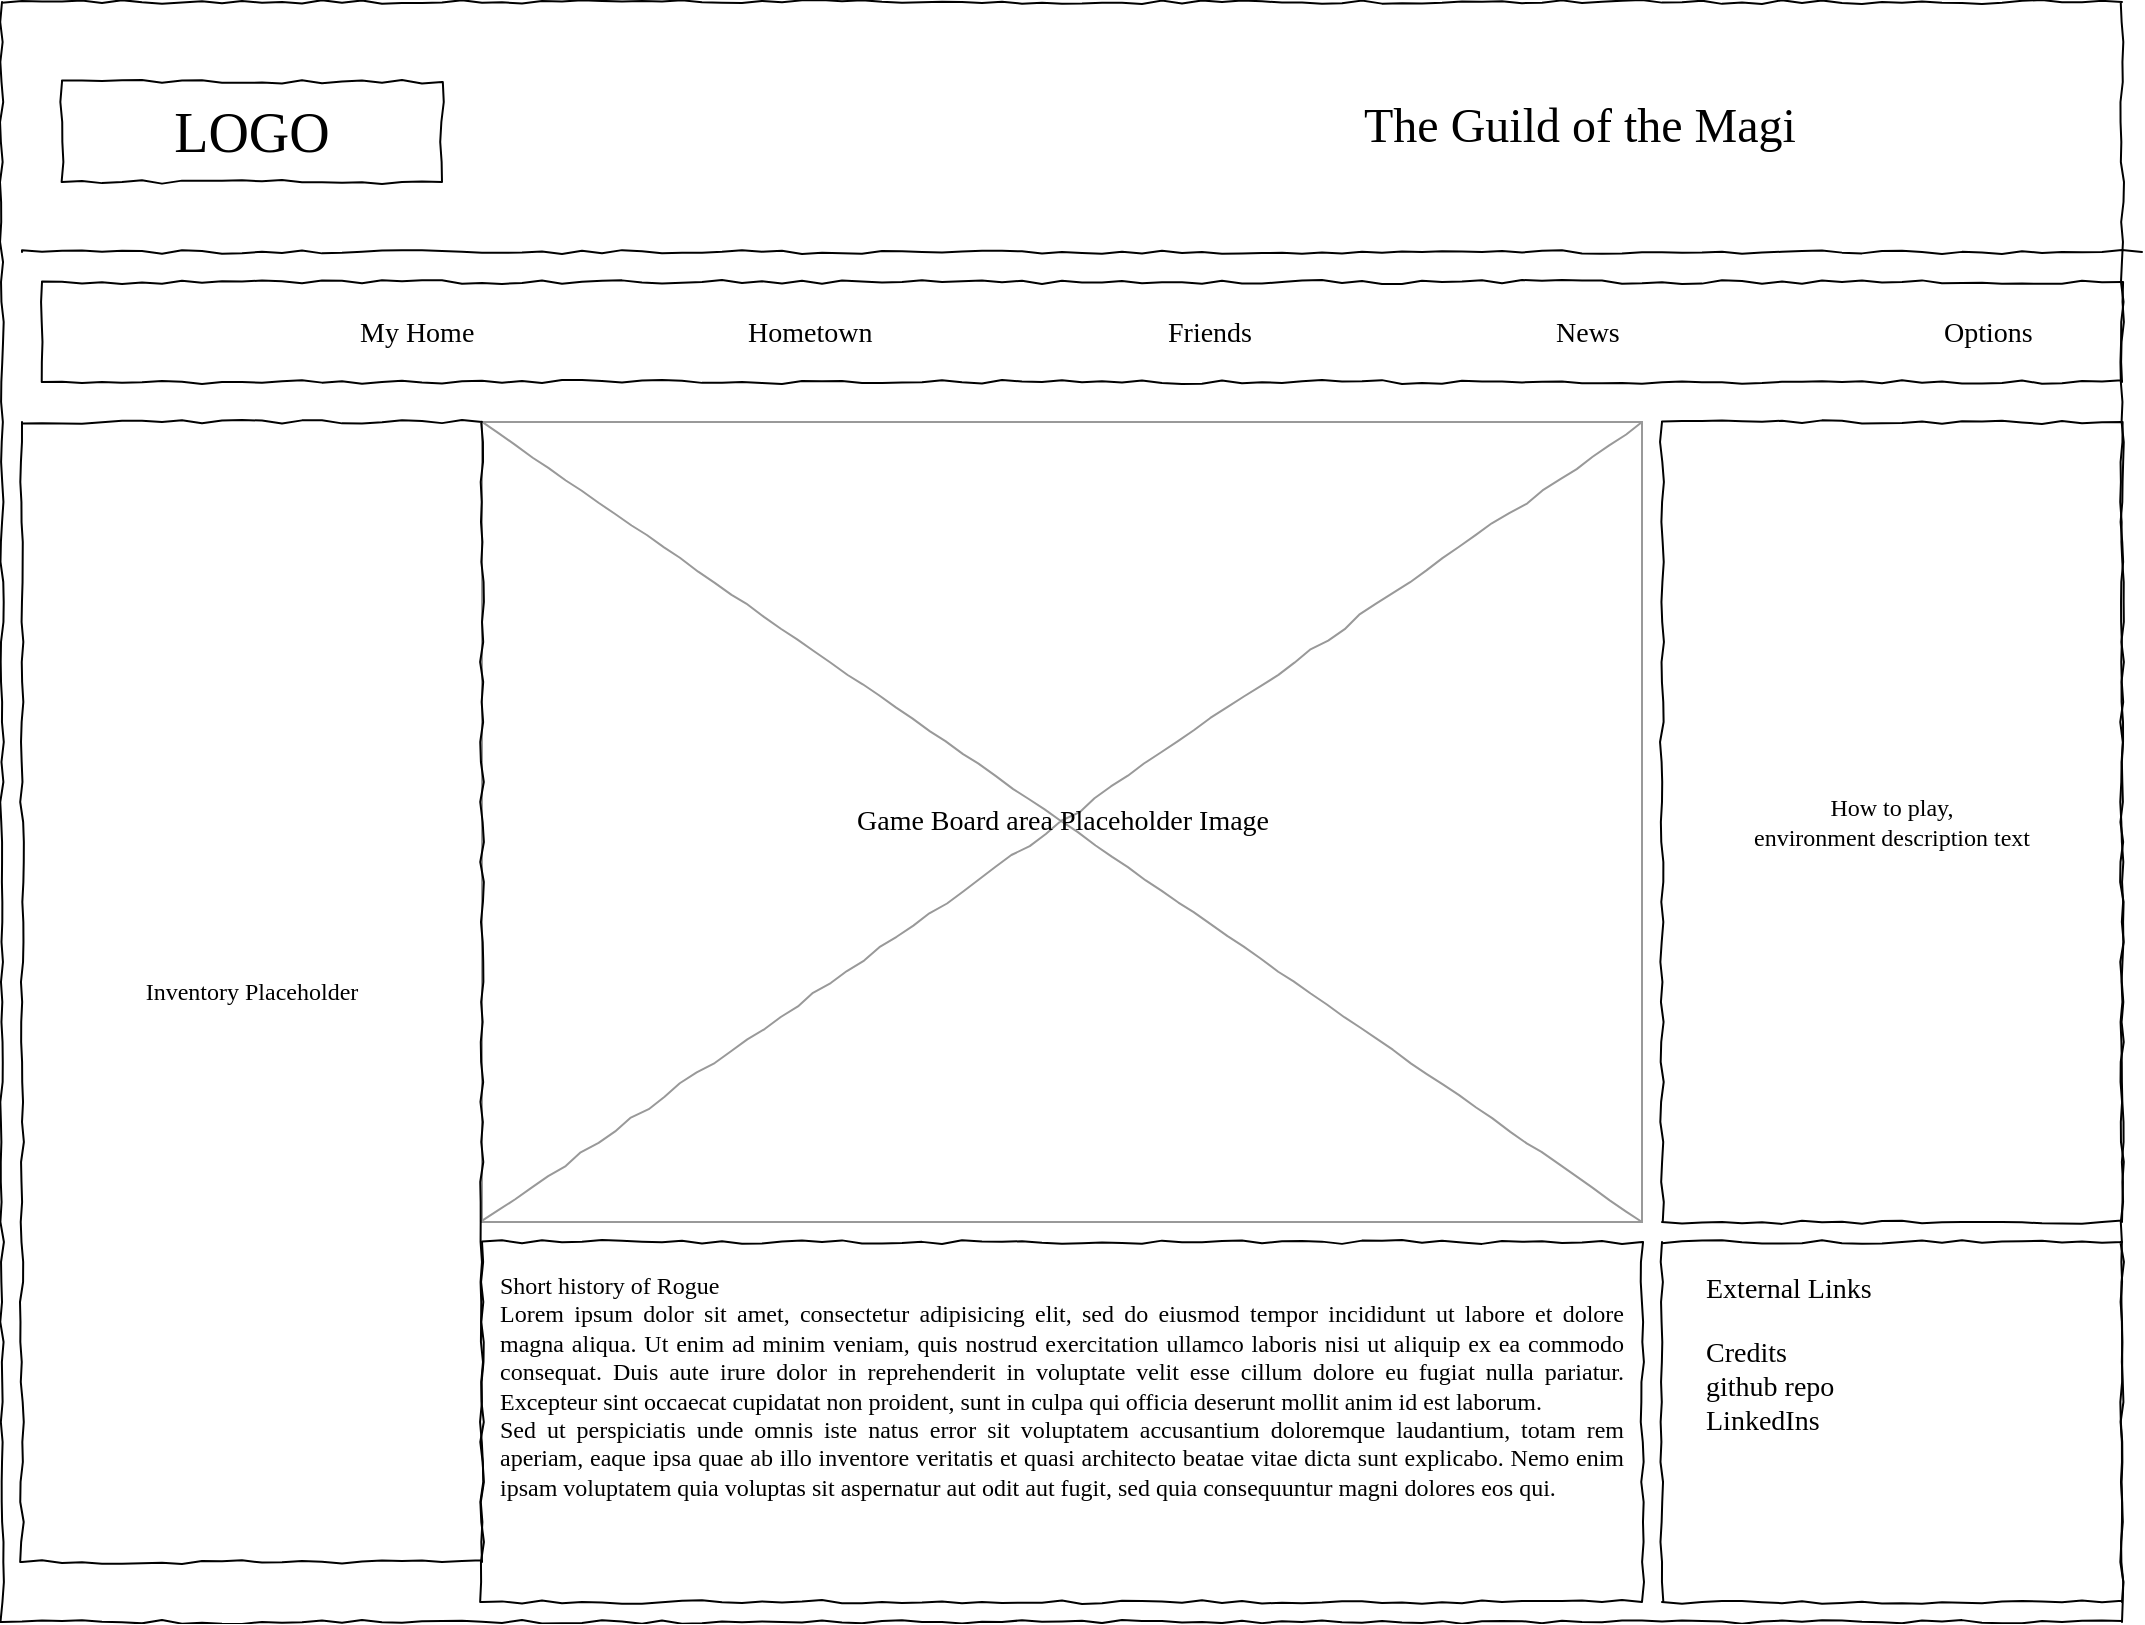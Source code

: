 <mxfile pages="5">
    <diagram name="Starting Page" id="03018318-947c-dd8e-b7a3-06fadd420f32">
        <mxGraphModel dx="902" dy="677" grid="1" gridSize="10" guides="1" tooltips="1" connect="1" arrows="1" fold="1" page="1" pageScale="1" pageWidth="1100" pageHeight="850" background="none" math="0" shadow="0">
            <root>
                <mxCell id="0"/>
                <mxCell id="1" parent="0"/>
                <mxCell id="677b7b8949515195-1" value="" style="whiteSpace=wrap;html=1;rounded=0;shadow=0;labelBackgroundColor=none;strokeColor=#000000;strokeWidth=1;fillColor=none;fontFamily=Verdana;fontSize=12;fontColor=#000000;align=center;comic=1;" parent="1" vertex="1">
                    <mxGeometry x="10" y="20" width="1060" height="810" as="geometry"/>
                </mxCell>
                <mxCell id="677b7b8949515195-2" value="LOGO" style="whiteSpace=wrap;html=1;rounded=0;shadow=0;labelBackgroundColor=none;strokeWidth=1;fontFamily=Verdana;fontSize=28;align=center;comic=1;" parent="1" vertex="1">
                    <mxGeometry x="40" y="60" width="190" height="50" as="geometry"/>
                </mxCell>
                <mxCell id="677b7b8949515195-9" value="" style="line;strokeWidth=1;html=1;rounded=0;shadow=0;labelBackgroundColor=none;fillColor=none;fontFamily=Verdana;fontSize=14;fontColor=#000000;align=center;comic=1;" parent="1" vertex="1">
                    <mxGeometry x="20" y="140" width="1060" height="10" as="geometry"/>
                </mxCell>
                <mxCell id="677b7b8949515195-10" value="" style="whiteSpace=wrap;html=1;rounded=0;shadow=0;labelBackgroundColor=none;strokeWidth=1;fillColor=none;fontFamily=Verdana;fontSize=12;align=center;comic=1;" parent="1" vertex="1">
                    <mxGeometry x="30" y="160" width="1040" height="50" as="geometry"/>
                </mxCell>
                <mxCell id="677b7b8949515195-11" value="My Home" style="text;html=1;points=[];align=left;verticalAlign=top;spacingTop=-4;fontSize=14;fontFamily=Verdana" parent="1" vertex="1">
                    <mxGeometry x="187" y="175" width="90" height="20" as="geometry"/>
                </mxCell>
                <mxCell id="677b7b8949515195-12" value="Friends" style="text;html=1;points=[];align=left;verticalAlign=top;spacingTop=-4;fontSize=14;fontFamily=Verdana" parent="1" vertex="1">
                    <mxGeometry x="591" y="175" width="60" height="20" as="geometry"/>
                </mxCell>
                <mxCell id="677b7b8949515195-13" value="News" style="text;html=1;points=[];align=left;verticalAlign=top;spacingTop=-4;fontSize=14;fontFamily=Verdana" parent="1" vertex="1">
                    <mxGeometry x="785" y="175" width="59" height="20" as="geometry"/>
                </mxCell>
                <mxCell id="677b7b8949515195-14" value="Options" style="text;html=1;points=[];align=left;verticalAlign=top;spacingTop=-4;fontSize=14;fontFamily=Verdana" parent="1" vertex="1">
                    <mxGeometry x="979" y="175" width="60" height="20" as="geometry"/>
                </mxCell>
                <mxCell id="677b7b8949515195-15" value="&lt;div style=&quot;text-align: justify&quot;&gt;&lt;span&gt;Short history of Rogue &lt;br&gt;Lorem ipsum dolor sit amet, consectetur adipisicing elit, sed do eiusmod tempor incididunt ut labore et dolore magna aliqua. Ut enim ad minim veniam, quis nostrud exercitation ullamco laboris nisi ut aliquip ex ea commodo consequat. Duis aute irure dolor in reprehenderit in voluptate velit esse cillum dolore eu fugiat nulla pariatur. Excepteur sint occaecat cupidatat non proident, sunt in culpa qui officia deserunt mollit anim id est laborum.&lt;/span&gt;&lt;/div&gt;&lt;div style=&quot;text-align: justify&quot;&gt;&lt;span&gt;Sed ut perspiciatis unde omnis iste natus error sit voluptatem accusantium doloremque laudantium, totam rem aperiam, eaque ipsa quae ab illo inventore veritatis et quasi architecto beatae vitae dicta sunt explicabo. Nemo enim ipsam voluptatem quia voluptas sit aspernatur aut odit aut fugit, sed quia consequuntur magni dolores eos qui.&lt;br&gt;&lt;/span&gt;&lt;/div&gt;" style="whiteSpace=wrap;html=1;rounded=0;shadow=0;labelBackgroundColor=none;strokeWidth=1;fillColor=none;fontFamily=Verdana;fontSize=12;align=center;verticalAlign=top;spacing=10;comic=1;" parent="1" vertex="1">
                    <mxGeometry x="250" y="640" width="580" height="180" as="geometry"/>
                </mxCell>
                <mxCell id="677b7b8949515195-16" value="Game Board area Placeholder Image" style="verticalLabelPosition=middle;shadow=0;dashed=0;align=center;html=1;verticalAlign=middle;strokeWidth=1;shape=mxgraph.mockup.graphics.simpleIcon;strokeColor=#999999;rounded=0;labelBackgroundColor=none;fontFamily=Verdana;fontSize=14;fontColor=#000000;comic=1;labelPosition=center;" parent="1" vertex="1">
                    <mxGeometry x="250" y="230" width="580" height="400" as="geometry"/>
                </mxCell>
                <mxCell id="677b7b8949515195-25" value="How to play,&lt;br&gt;environment description text" style="whiteSpace=wrap;html=1;rounded=0;shadow=0;labelBackgroundColor=none;strokeWidth=1;fillColor=none;fontFamily=Verdana;fontSize=12;align=center;comic=1;" parent="1" vertex="1">
                    <mxGeometry x="840" y="230" width="230" height="400" as="geometry"/>
                </mxCell>
                <mxCell id="677b7b8949515195-26" value="" style="whiteSpace=wrap;html=1;rounded=0;shadow=0;labelBackgroundColor=none;strokeWidth=1;fillColor=none;fontFamily=Verdana;fontSize=12;align=center;comic=1;" parent="1" vertex="1">
                    <mxGeometry x="840" y="640" width="230" height="180" as="geometry"/>
                </mxCell>
                <mxCell id="677b7b8949515195-42" value="External Links" style="text;html=1;points=[];align=left;verticalAlign=top;spacingTop=-4;fontSize=14;fontFamily=Verdana" parent="1" vertex="1">
                    <mxGeometry x="860" y="653" width="170" height="20" as="geometry"/>
                </mxCell>
                <mxCell id="MtA1x5U0qlpor4KUaxFX-1" value="&lt;font style=&quot;font-size: 24px;&quot;&gt;The Guild of the Magi&lt;/font&gt;" style="text;html=1;points=[];align=left;verticalAlign=top;spacingTop=-4;fontSize=14;fontFamily=Verdana" parent="1" vertex="1">
                    <mxGeometry x="689" y="65" width="350" height="40" as="geometry"/>
                </mxCell>
                <mxCell id="u73gUDPw2i6b_FhPV3wI-1" value="Credits&lt;br&gt;&lt;div&gt;github repo&lt;/div&gt;&lt;div&gt;LinkedIns&lt;br&gt;&lt;/div&gt;" style="text;html=1;points=[];align=left;verticalAlign=top;spacingTop=-4;fontSize=14;fontFamily=Verdana" parent="1" vertex="1">
                    <mxGeometry x="860" y="685" width="170" height="90" as="geometry"/>
                </mxCell>
                <mxCell id="yjWzOJ8J6eFaMTqtYGgy-1" value="Inventory Placeholder" style="whiteSpace=wrap;html=1;rounded=0;shadow=0;labelBackgroundColor=none;strokeWidth=1;fillColor=none;fontFamily=Verdana;fontSize=12;align=center;comic=1;" parent="1" vertex="1">
                    <mxGeometry x="20" y="230" width="230" height="570" as="geometry"/>
                </mxCell>
                <mxCell id="2" value="Hometown" style="text;html=1;points=[];align=left;verticalAlign=top;spacingTop=-4;fontSize=14;fontFamily=Verdana" vertex="1" parent="1">
                    <mxGeometry x="381" y="175" width="90" height="20" as="geometry"/>
                </mxCell>
            </root>
        </mxGraphModel>
    </diagram>
    <diagram id="8gcqsWrhAlYrHcI_aeLw" name="During Play">
        <mxGraphModel dx="1066" dy="616" grid="1" gridSize="10" guides="1" tooltips="1" connect="1" arrows="1" fold="1" page="1" pageScale="1" pageWidth="850" pageHeight="1100" math="0" shadow="0">
            <root>
                <mxCell id="0"/>
                <mxCell id="1" parent="0"/>
                <mxCell id="bI1N6Jz-fYEOYebAlLPC-1" value="" style="whiteSpace=wrap;html=1;rounded=0;shadow=0;labelBackgroundColor=none;strokeColor=#000000;strokeWidth=1;fillColor=none;fontFamily=Verdana;fontSize=12;fontColor=#000000;align=center;comic=1;" parent="1" vertex="1">
                    <mxGeometry x="20" y="20" width="1060" height="810" as="geometry"/>
                </mxCell>
                <mxCell id="bI1N6Jz-fYEOYebAlLPC-2" value="LOGO" style="whiteSpace=wrap;html=1;rounded=0;shadow=0;labelBackgroundColor=none;strokeWidth=1;fontFamily=Verdana;fontSize=28;align=center;comic=1;" parent="1" vertex="1">
                    <mxGeometry x="40" y="60" width="190" height="50" as="geometry"/>
                </mxCell>
                <mxCell id="bI1N6Jz-fYEOYebAlLPC-7" value="" style="whiteSpace=wrap;html=1;rounded=0;shadow=0;labelBackgroundColor=none;strokeWidth=1;fillColor=none;fontFamily=Verdana;fontSize=12;align=center;comic=1;" parent="1" vertex="1">
                    <mxGeometry x="30" y="230" width="200" height="590" as="geometry"/>
                </mxCell>
                <mxCell id="bI1N6Jz-fYEOYebAlLPC-8" value="" style="line;strokeWidth=1;html=1;rounded=0;shadow=0;labelBackgroundColor=none;fillColor=none;fontFamily=Verdana;fontSize=14;fontColor=#000000;align=center;comic=1;" parent="1" vertex="1">
                    <mxGeometry x="20" y="140" width="1060" height="10" as="geometry"/>
                </mxCell>
                <mxCell id="bI1N6Jz-fYEOYebAlLPC-9" value="" style="whiteSpace=wrap;html=1;rounded=0;shadow=0;labelBackgroundColor=none;strokeWidth=1;fillColor=none;fontFamily=Verdana;fontSize=12;align=center;comic=1;" parent="1" vertex="1">
                    <mxGeometry x="30" y="160" width="1040" height="50" as="geometry"/>
                </mxCell>
                <mxCell id="bI1N6Jz-fYEOYebAlLPC-14" value="History of game actions" style="whiteSpace=wrap;html=1;rounded=0;shadow=0;labelBackgroundColor=none;strokeWidth=1;fillColor=none;fontFamily=Verdana;fontSize=12;align=center;verticalAlign=top;spacing=10;comic=1;" parent="1" vertex="1">
                    <mxGeometry x="250" y="640" width="580" height="180" as="geometry"/>
                </mxCell>
                <mxCell id="bI1N6Jz-fYEOYebAlLPC-15" value="Game Board Area" style="verticalLabelPosition=middle;shadow=0;dashed=0;align=center;html=1;verticalAlign=middle;strokeWidth=1;shape=mxgraph.mockup.graphics.simpleIcon;strokeColor=#999999;rounded=0;labelBackgroundColor=none;fontFamily=Verdana;fontSize=14;fontColor=#000000;comic=1;labelPosition=center;" parent="1" vertex="1">
                    <mxGeometry x="250" y="230" width="580" height="400" as="geometry"/>
                </mxCell>
                <mxCell id="bI1N6Jz-fYEOYebAlLPC-16" value="" style="whiteSpace=wrap;html=1;rounded=0;shadow=0;labelBackgroundColor=none;strokeWidth=1;fillColor=none;fontFamily=Verdana;fontSize=12;align=center;comic=1;" parent="1" vertex="1">
                    <mxGeometry x="840" y="230" width="230" height="400" as="geometry"/>
                </mxCell>
                <mxCell id="bI1N6Jz-fYEOYebAlLPC-17" value="" style="whiteSpace=wrap;html=1;rounded=0;shadow=0;labelBackgroundColor=none;strokeWidth=1;fillColor=none;fontFamily=Verdana;fontSize=12;align=center;comic=1;" parent="1" vertex="1">
                    <mxGeometry x="840" y="640" width="230" height="180" as="geometry"/>
                </mxCell>
                <mxCell id="bI1N6Jz-fYEOYebAlLPC-18" value="Inventory (if we get that far)" style="text;html=1;points=[];align=left;verticalAlign=top;spacingTop=-4;fontSize=14;fontFamily=Verdana" parent="1" vertex="1">
                    <mxGeometry x="40" y="250" width="170" height="20" as="geometry"/>
                </mxCell>
                <mxCell id="bI1N6Jz-fYEOYebAlLPC-33" value="External Links" style="text;html=1;points=[];align=left;verticalAlign=top;spacingTop=-4;fontSize=14;fontFamily=Verdana" parent="1" vertex="1">
                    <mxGeometry x="860" y="653" width="170" height="20" as="geometry"/>
                </mxCell>
                <mxCell id="bI1N6Jz-fYEOYebAlLPC-39" value="How to play" style="text;html=1;points=[];align=left;verticalAlign=top;spacingTop=-4;fontSize=14;fontFamily=Verdana" parent="1" vertex="1">
                    <mxGeometry x="850" y="260" width="170" height="20" as="geometry"/>
                </mxCell>
                <mxCell id="bI1N6Jz-fYEOYebAlLPC-40" value="Rogue" style="text;html=1;points=[];align=left;verticalAlign=top;spacingTop=-4;fontSize=14;fontFamily=Verdana" parent="1" vertex="1">
                    <mxGeometry x="280" y="70" width="100" height="30" as="geometry"/>
                </mxCell>
                <mxCell id="3tMZWmD8n9W2RvVIri14-1" value="Credits&lt;br&gt;&lt;div&gt;github repo&lt;/div&gt;&lt;div&gt;LinkedIns&lt;br&gt;&lt;/div&gt;" style="text;html=1;points=[];align=left;verticalAlign=top;spacingTop=-4;fontSize=14;fontFamily=Verdana" parent="1" vertex="1">
                    <mxGeometry x="860" y="685" width="170" height="90" as="geometry"/>
                </mxCell>
                <mxCell id="wJ0HoBK-MpjGunqqP_aH-1" value="New Game" style="text;html=1;points=[];align=left;verticalAlign=top;spacingTop=-4;fontSize=14;fontFamily=Verdana;fillColor=#d5e8d4;strokeColor=#82b366;" parent="1" vertex="1">
                    <mxGeometry x="330" y="175" width="60" height="20" as="geometry"/>
                </mxCell>
                <mxCell id="wJ0HoBK-MpjGunqqP_aH-2" value="Load Game" style="text;html=1;points=[];align=left;verticalAlign=top;spacingTop=-4;fontSize=14;fontFamily=Verdana" parent="1" vertex="1">
                    <mxGeometry x="477" y="175" width="60" height="20" as="geometry"/>
                </mxCell>
                <mxCell id="wJ0HoBK-MpjGunqqP_aH-3" value="Save Game" style="text;html=1;points=[];align=left;verticalAlign=top;spacingTop=-4;fontSize=14;fontFamily=Verdana" parent="1" vertex="1">
                    <mxGeometry x="623" y="175" width="60" height="20" as="geometry"/>
                </mxCell>
                <mxCell id="wJ0HoBK-MpjGunqqP_aH-4" value="Options" style="text;html=1;points=[];align=left;verticalAlign=top;spacingTop=-4;fontSize=14;fontFamily=Verdana" parent="1" vertex="1">
                    <mxGeometry x="770" y="175" width="60" height="20" as="geometry"/>
                </mxCell>
            </root>
        </mxGraphModel>
    </diagram>
    <diagram name="Options" id="_dfubeYZmg95CYRQrs_m">
        <mxGraphModel dx="1066" dy="616" grid="1" gridSize="10" guides="1" tooltips="1" connect="1" arrows="1" fold="1" page="1" pageScale="1" pageWidth="850" pageHeight="1100" math="0" shadow="0">
            <root>
                <mxCell id="i5ganBNxl7puiaIQph1v-0"/>
                <mxCell id="i5ganBNxl7puiaIQph1v-1" parent="i5ganBNxl7puiaIQph1v-0"/>
                <mxCell id="i5ganBNxl7puiaIQph1v-2" value="" style="whiteSpace=wrap;html=1;rounded=0;shadow=0;labelBackgroundColor=none;strokeColor=#000000;strokeWidth=1;fillColor=none;fontFamily=Verdana;fontSize=12;fontColor=#000000;align=center;comic=1;" parent="i5ganBNxl7puiaIQph1v-1" vertex="1">
                    <mxGeometry x="20" y="20" width="1060" height="810" as="geometry"/>
                </mxCell>
                <mxCell id="i5ganBNxl7puiaIQph1v-3" value="LOGO" style="whiteSpace=wrap;html=1;rounded=0;shadow=0;labelBackgroundColor=none;strokeWidth=1;fontFamily=Verdana;fontSize=28;align=center;comic=1;" parent="i5ganBNxl7puiaIQph1v-1" vertex="1">
                    <mxGeometry x="40" y="60" width="190" height="50" as="geometry"/>
                </mxCell>
                <mxCell id="i5ganBNxl7puiaIQph1v-4" value="Inventory Placeholder Image" style="whiteSpace=wrap;html=1;rounded=0;shadow=0;labelBackgroundColor=none;strokeWidth=1;fillColor=none;fontFamily=Verdana;fontSize=12;align=center;comic=1;" parent="i5ganBNxl7puiaIQph1v-1" vertex="1">
                    <mxGeometry x="30" y="230" width="200" height="590" as="geometry"/>
                </mxCell>
                <mxCell id="i5ganBNxl7puiaIQph1v-5" value="" style="line;strokeWidth=1;html=1;rounded=0;shadow=0;labelBackgroundColor=none;fillColor=none;fontFamily=Verdana;fontSize=14;fontColor=#000000;align=center;comic=1;" parent="i5ganBNxl7puiaIQph1v-1" vertex="1">
                    <mxGeometry x="20" y="140" width="1060" height="10" as="geometry"/>
                </mxCell>
                <mxCell id="i5ganBNxl7puiaIQph1v-6" value="" style="whiteSpace=wrap;html=1;rounded=0;shadow=0;labelBackgroundColor=none;strokeWidth=1;fillColor=none;fontFamily=Verdana;fontSize=12;align=center;comic=1;" parent="i5ganBNxl7puiaIQph1v-1" vertex="1">
                    <mxGeometry x="30" y="160" width="1040" height="50" as="geometry"/>
                </mxCell>
                <mxCell id="i5ganBNxl7puiaIQph1v-7" value="History of rogue" style="whiteSpace=wrap;html=1;rounded=0;shadow=0;labelBackgroundColor=none;strokeWidth=1;fillColor=none;fontFamily=Verdana;fontSize=12;align=center;verticalAlign=top;spacing=10;comic=1;" parent="i5ganBNxl7puiaIQph1v-1" vertex="1">
                    <mxGeometry x="250" y="640" width="580" height="180" as="geometry"/>
                </mxCell>
                <mxCell id="i5ganBNxl7puiaIQph1v-8" value="&lt;div&gt;Entity count&lt;br&gt;&lt;/div&gt;&lt;div&gt;Checkboxes for bones files&lt;/div&gt;&lt;div&gt;Delete or Unload bones files&lt;br&gt;&lt;/div&gt;&lt;div&gt;set custom emoji&lt;/div&gt;&lt;div&gt;set player's name&lt;br&gt;&lt;/div&gt;" style="verticalLabelPosition=middle;shadow=0;dashed=0;align=center;html=1;verticalAlign=middle;strokeWidth=1;shape=mxgraph.mockup.graphics.simpleIcon;strokeColor=#999999;rounded=0;labelBackgroundColor=none;fontFamily=Verdana;fontSize=14;fontColor=#000000;comic=1;labelPosition=center;" parent="i5ganBNxl7puiaIQph1v-1" vertex="1">
                    <mxGeometry x="250" y="230" width="580" height="400" as="geometry"/>
                </mxCell>
                <mxCell id="i5ganBNxl7puiaIQph1v-9" value="" style="whiteSpace=wrap;html=1;rounded=0;shadow=0;labelBackgroundColor=none;strokeWidth=1;fillColor=none;fontFamily=Verdana;fontSize=12;align=center;comic=1;" parent="i5ganBNxl7puiaIQph1v-1" vertex="1">
                    <mxGeometry x="840" y="230" width="230" height="400" as="geometry"/>
                </mxCell>
                <mxCell id="i5ganBNxl7puiaIQph1v-10" value="" style="whiteSpace=wrap;html=1;rounded=0;shadow=0;labelBackgroundColor=none;strokeWidth=1;fillColor=none;fontFamily=Verdana;fontSize=12;align=center;comic=1;" parent="i5ganBNxl7puiaIQph1v-1" vertex="1">
                    <mxGeometry x="840" y="640" width="230" height="180" as="geometry"/>
                </mxCell>
                <mxCell id="i5ganBNxl7puiaIQph1v-12" value="External Links" style="text;html=1;points=[];align=left;verticalAlign=top;spacingTop=-4;fontSize=14;fontFamily=Verdana" parent="i5ganBNxl7puiaIQph1v-1" vertex="1">
                    <mxGeometry x="860" y="653" width="170" height="20" as="geometry"/>
                </mxCell>
                <mxCell id="i5ganBNxl7puiaIQph1v-13" value="How to play" style="text;html=1;points=[];align=left;verticalAlign=top;spacingTop=-4;fontSize=14;fontFamily=Verdana" parent="i5ganBNxl7puiaIQph1v-1" vertex="1">
                    <mxGeometry x="850" y="260" width="170" height="20" as="geometry"/>
                </mxCell>
                <mxCell id="i5ganBNxl7puiaIQph1v-14" value="Rogue" style="text;html=1;points=[];align=left;verticalAlign=top;spacingTop=-4;fontSize=14;fontFamily=Verdana" parent="i5ganBNxl7puiaIQph1v-1" vertex="1">
                    <mxGeometry x="280" y="70" width="100" height="30" as="geometry"/>
                </mxCell>
                <mxCell id="i5ganBNxl7puiaIQph1v-15" value="Credits&lt;br&gt;&lt;div&gt;github repo&lt;/div&gt;&lt;div&gt;LinkedIns&lt;br&gt;&lt;/div&gt;" style="text;html=1;points=[];align=left;verticalAlign=top;spacingTop=-4;fontSize=14;fontFamily=Verdana" parent="i5ganBNxl7puiaIQph1v-1" vertex="1">
                    <mxGeometry x="860" y="685" width="170" height="90" as="geometry"/>
                </mxCell>
                <mxCell id="i5ganBNxl7puiaIQph1v-16" value="New Game" style="text;html=1;points=[];align=left;verticalAlign=top;spacingTop=-4;fontSize=14;fontFamily=Verdana" parent="i5ganBNxl7puiaIQph1v-1" vertex="1">
                    <mxGeometry x="330" y="175" width="60" height="20" as="geometry"/>
                </mxCell>
                <mxCell id="i5ganBNxl7puiaIQph1v-17" value="Load Game" style="text;html=1;points=[];align=left;verticalAlign=top;spacingTop=-4;fontSize=14;fontFamily=Verdana" parent="i5ganBNxl7puiaIQph1v-1" vertex="1">
                    <mxGeometry x="477" y="175" width="60" height="20" as="geometry"/>
                </mxCell>
                <mxCell id="i5ganBNxl7puiaIQph1v-18" value="Save Game" style="text;html=1;points=[];align=left;verticalAlign=top;spacingTop=-4;fontSize=14;fontFamily=Verdana" parent="i5ganBNxl7puiaIQph1v-1" vertex="1">
                    <mxGeometry x="623" y="175" width="60" height="20" as="geometry"/>
                </mxCell>
                <mxCell id="i5ganBNxl7puiaIQph1v-19" value="Options" style="text;html=1;points=[];align=left;verticalAlign=top;spacingTop=-4;fontSize=14;fontFamily=Verdana;fillColor=#d5e8d4;strokeColor=#82b366;" parent="i5ganBNxl7puiaIQph1v-1" vertex="1">
                    <mxGeometry x="770" y="175" width="60" height="20" as="geometry"/>
                </mxCell>
            </root>
        </mxGraphModel>
    </diagram>
    <diagram name="Save Game" id="bJ3EfH7VleJjNvOEZ6rp">
        <mxGraphModel dx="1066" dy="616" grid="1" gridSize="10" guides="1" tooltips="1" connect="1" arrows="1" fold="1" page="1" pageScale="1" pageWidth="850" pageHeight="1100" math="0" shadow="0">
            <root>
                <mxCell id="1cClHrK3Kd9biMGtf6Ir-0"/>
                <mxCell id="1cClHrK3Kd9biMGtf6Ir-1" parent="1cClHrK3Kd9biMGtf6Ir-0"/>
                <mxCell id="1cClHrK3Kd9biMGtf6Ir-2" value="" style="whiteSpace=wrap;html=1;rounded=0;shadow=0;labelBackgroundColor=none;strokeColor=#000000;strokeWidth=1;fillColor=none;fontFamily=Verdana;fontSize=12;fontColor=#000000;align=center;comic=1;" parent="1cClHrK3Kd9biMGtf6Ir-1" vertex="1">
                    <mxGeometry x="20" y="20" width="1060" height="810" as="geometry"/>
                </mxCell>
                <mxCell id="1cClHrK3Kd9biMGtf6Ir-3" value="LOGO" style="whiteSpace=wrap;html=1;rounded=0;shadow=0;labelBackgroundColor=none;strokeWidth=1;fontFamily=Verdana;fontSize=28;align=center;comic=1;" parent="1cClHrK3Kd9biMGtf6Ir-1" vertex="1">
                    <mxGeometry x="40" y="60" width="190" height="50" as="geometry"/>
                </mxCell>
                <mxCell id="1cClHrK3Kd9biMGtf6Ir-4" value="" style="whiteSpace=wrap;html=1;rounded=0;shadow=0;labelBackgroundColor=none;strokeWidth=1;fillColor=none;fontFamily=Verdana;fontSize=12;align=center;comic=1;" parent="1cClHrK3Kd9biMGtf6Ir-1" vertex="1">
                    <mxGeometry x="30" y="230" width="200" height="590" as="geometry"/>
                </mxCell>
                <mxCell id="1cClHrK3Kd9biMGtf6Ir-5" value="" style="line;strokeWidth=1;html=1;rounded=0;shadow=0;labelBackgroundColor=none;fillColor=none;fontFamily=Verdana;fontSize=14;fontColor=#000000;align=center;comic=1;" parent="1cClHrK3Kd9biMGtf6Ir-1" vertex="1">
                    <mxGeometry x="20" y="140" width="1060" height="10" as="geometry"/>
                </mxCell>
                <mxCell id="1cClHrK3Kd9biMGtf6Ir-6" value="" style="whiteSpace=wrap;html=1;rounded=0;shadow=0;labelBackgroundColor=none;strokeWidth=1;fillColor=none;fontFamily=Verdana;fontSize=12;align=center;comic=1;" parent="1cClHrK3Kd9biMGtf6Ir-1" vertex="1">
                    <mxGeometry x="30" y="160" width="1040" height="50" as="geometry"/>
                </mxCell>
                <mxCell id="1cClHrK3Kd9biMGtf6Ir-7" value="History of game actions" style="whiteSpace=wrap;html=1;rounded=0;shadow=0;labelBackgroundColor=none;strokeWidth=1;fillColor=none;fontFamily=Verdana;fontSize=12;align=center;verticalAlign=top;spacing=10;comic=1;" parent="1cClHrK3Kd9biMGtf6Ir-1" vertex="1">
                    <mxGeometry x="250" y="640" width="580" height="180" as="geometry"/>
                </mxCell>
                <mxCell id="1cClHrK3Kd9biMGtf6Ir-8" value="feedback that the game is saved" style="verticalLabelPosition=middle;shadow=0;dashed=0;align=center;html=1;verticalAlign=middle;strokeWidth=1;shape=mxgraph.mockup.graphics.simpleIcon;strokeColor=#999999;rounded=0;labelBackgroundColor=none;fontFamily=Verdana;fontSize=14;fontColor=#000000;comic=1;labelPosition=center;" parent="1cClHrK3Kd9biMGtf6Ir-1" vertex="1">
                    <mxGeometry x="250" y="230" width="580" height="400" as="geometry"/>
                </mxCell>
                <mxCell id="1cClHrK3Kd9biMGtf6Ir-9" value="" style="whiteSpace=wrap;html=1;rounded=0;shadow=0;labelBackgroundColor=none;strokeWidth=1;fillColor=none;fontFamily=Verdana;fontSize=12;align=center;comic=1;" parent="1cClHrK3Kd9biMGtf6Ir-1" vertex="1">
                    <mxGeometry x="840" y="230" width="230" height="400" as="geometry"/>
                </mxCell>
                <mxCell id="1cClHrK3Kd9biMGtf6Ir-10" value="" style="whiteSpace=wrap;html=1;rounded=0;shadow=0;labelBackgroundColor=none;strokeWidth=1;fillColor=none;fontFamily=Verdana;fontSize=12;align=center;comic=1;" parent="1cClHrK3Kd9biMGtf6Ir-1" vertex="1">
                    <mxGeometry x="840" y="640" width="230" height="180" as="geometry"/>
                </mxCell>
                <mxCell id="1cClHrK3Kd9biMGtf6Ir-11" value="Inventory (if we get that far)" style="text;html=1;points=[];align=left;verticalAlign=top;spacingTop=-4;fontSize=14;fontFamily=Verdana" parent="1cClHrK3Kd9biMGtf6Ir-1" vertex="1">
                    <mxGeometry x="40" y="250" width="170" height="20" as="geometry"/>
                </mxCell>
                <mxCell id="1cClHrK3Kd9biMGtf6Ir-12" value="External Links" style="text;html=1;points=[];align=left;verticalAlign=top;spacingTop=-4;fontSize=14;fontFamily=Verdana" parent="1cClHrK3Kd9biMGtf6Ir-1" vertex="1">
                    <mxGeometry x="860" y="653" width="170" height="20" as="geometry"/>
                </mxCell>
                <mxCell id="1cClHrK3Kd9biMGtf6Ir-13" value="How to play" style="text;html=1;points=[];align=left;verticalAlign=top;spacingTop=-4;fontSize=14;fontFamily=Verdana" parent="1cClHrK3Kd9biMGtf6Ir-1" vertex="1">
                    <mxGeometry x="850" y="260" width="170" height="20" as="geometry"/>
                </mxCell>
                <mxCell id="1cClHrK3Kd9biMGtf6Ir-14" value="Rogue" style="text;html=1;points=[];align=left;verticalAlign=top;spacingTop=-4;fontSize=14;fontFamily=Verdana" parent="1cClHrK3Kd9biMGtf6Ir-1" vertex="1">
                    <mxGeometry x="280" y="70" width="100" height="30" as="geometry"/>
                </mxCell>
                <mxCell id="1cClHrK3Kd9biMGtf6Ir-15" value="Credits&lt;br&gt;&lt;div&gt;github repo&lt;/div&gt;&lt;div&gt;LinkedIns&lt;br&gt;&lt;/div&gt;" style="text;html=1;points=[];align=left;verticalAlign=top;spacingTop=-4;fontSize=14;fontFamily=Verdana" parent="1cClHrK3Kd9biMGtf6Ir-1" vertex="1">
                    <mxGeometry x="860" y="685" width="170" height="90" as="geometry"/>
                </mxCell>
                <mxCell id="1cClHrK3Kd9biMGtf6Ir-16" value="New Game" style="text;html=1;points=[];align=left;verticalAlign=top;spacingTop=-4;fontSize=14;fontFamily=Verdana" parent="1cClHrK3Kd9biMGtf6Ir-1" vertex="1">
                    <mxGeometry x="330" y="175" width="60" height="20" as="geometry"/>
                </mxCell>
                <mxCell id="1cClHrK3Kd9biMGtf6Ir-17" value="Load Game" style="text;html=1;points=[];align=left;verticalAlign=top;spacingTop=-4;fontSize=14;fontFamily=Verdana" parent="1cClHrK3Kd9biMGtf6Ir-1" vertex="1">
                    <mxGeometry x="477" y="175" width="60" height="20" as="geometry"/>
                </mxCell>
                <mxCell id="1cClHrK3Kd9biMGtf6Ir-18" value="Save Game" style="text;html=1;points=[];align=left;verticalAlign=top;spacingTop=-4;fontSize=14;fontFamily=Verdana;fillColor=#d5e8d4;strokeColor=#82b366;" parent="1cClHrK3Kd9biMGtf6Ir-1" vertex="1">
                    <mxGeometry x="623" y="175" width="60" height="20" as="geometry"/>
                </mxCell>
                <mxCell id="1cClHrK3Kd9biMGtf6Ir-19" value="Options" style="text;html=1;points=[];align=left;verticalAlign=top;spacingTop=-4;fontSize=14;fontFamily=Verdana" parent="1cClHrK3Kd9biMGtf6Ir-1" vertex="1">
                    <mxGeometry x="770" y="175" width="60" height="20" as="geometry"/>
                </mxCell>
            </root>
        </mxGraphModel>
    </diagram>
    <diagram name="Load Game" id="72-gwtNT-dHhc7MaiIMS">
        <mxGraphModel dx="602" dy="232" grid="1" gridSize="10" guides="1" tooltips="1" connect="1" arrows="1" fold="1" page="1" pageScale="1" pageWidth="850" pageHeight="1100" math="0" shadow="0">
            <root>
                <mxCell id="r1zOQ3qdiibTc4OcZ8Vc-0"/>
                <mxCell id="r1zOQ3qdiibTc4OcZ8Vc-1" parent="r1zOQ3qdiibTc4OcZ8Vc-0"/>
                <mxCell id="r1zOQ3qdiibTc4OcZ8Vc-2" value="" style="whiteSpace=wrap;html=1;rounded=0;shadow=0;labelBackgroundColor=none;strokeColor=#000000;strokeWidth=1;fillColor=none;fontFamily=Verdana;fontSize=12;fontColor=#000000;align=center;comic=1;" parent="r1zOQ3qdiibTc4OcZ8Vc-1" vertex="1">
                    <mxGeometry x="20" y="20" width="1060" height="810" as="geometry"/>
                </mxCell>
                <mxCell id="r1zOQ3qdiibTc4OcZ8Vc-3" value="LOGO" style="whiteSpace=wrap;html=1;rounded=0;shadow=0;labelBackgroundColor=none;strokeWidth=1;fontFamily=Verdana;fontSize=28;align=center;comic=1;" parent="r1zOQ3qdiibTc4OcZ8Vc-1" vertex="1">
                    <mxGeometry x="40" y="60" width="190" height="50" as="geometry"/>
                </mxCell>
                <mxCell id="r1zOQ3qdiibTc4OcZ8Vc-4" value="" style="whiteSpace=wrap;html=1;rounded=0;shadow=0;labelBackgroundColor=none;strokeWidth=1;fillColor=none;fontFamily=Verdana;fontSize=12;align=center;comic=1;" parent="r1zOQ3qdiibTc4OcZ8Vc-1" vertex="1">
                    <mxGeometry x="30" y="230" width="200" height="590" as="geometry"/>
                </mxCell>
                <mxCell id="r1zOQ3qdiibTc4OcZ8Vc-5" value="" style="line;strokeWidth=1;html=1;rounded=0;shadow=0;labelBackgroundColor=none;fillColor=none;fontFamily=Verdana;fontSize=14;fontColor=#000000;align=center;comic=1;" parent="r1zOQ3qdiibTc4OcZ8Vc-1" vertex="1">
                    <mxGeometry x="20" y="140" width="1060" height="10" as="geometry"/>
                </mxCell>
                <mxCell id="r1zOQ3qdiibTc4OcZ8Vc-6" value="" style="whiteSpace=wrap;html=1;rounded=0;shadow=0;labelBackgroundColor=none;strokeWidth=1;fillColor=none;fontFamily=Verdana;fontSize=12;align=center;comic=1;" parent="r1zOQ3qdiibTc4OcZ8Vc-1" vertex="1">
                    <mxGeometry x="30" y="160" width="1040" height="50" as="geometry"/>
                </mxCell>
                <mxCell id="r1zOQ3qdiibTc4OcZ8Vc-7" value="History of game actions" style="whiteSpace=wrap;html=1;rounded=0;shadow=0;labelBackgroundColor=none;strokeWidth=1;fillColor=none;fontFamily=Verdana;fontSize=12;align=center;verticalAlign=top;spacing=10;comic=1;" parent="r1zOQ3qdiibTc4OcZ8Vc-1" vertex="1">
                    <mxGeometry x="250" y="640" width="580" height="180" as="geometry"/>
                </mxCell>
                <mxCell id="r1zOQ3qdiibTc4OcZ8Vc-8" value="List of saved games to pick from" style="verticalLabelPosition=middle;shadow=0;dashed=0;align=center;html=1;verticalAlign=middle;strokeWidth=1;shape=mxgraph.mockup.graphics.simpleIcon;strokeColor=#999999;rounded=0;labelBackgroundColor=none;fontFamily=Verdana;fontSize=14;fontColor=#000000;comic=1;labelPosition=center;" parent="r1zOQ3qdiibTc4OcZ8Vc-1" vertex="1">
                    <mxGeometry x="250" y="230" width="580" height="400" as="geometry"/>
                </mxCell>
                <mxCell id="r1zOQ3qdiibTc4OcZ8Vc-9" value="" style="whiteSpace=wrap;html=1;rounded=0;shadow=0;labelBackgroundColor=none;strokeWidth=1;fillColor=none;fontFamily=Verdana;fontSize=12;align=center;comic=1;" parent="r1zOQ3qdiibTc4OcZ8Vc-1" vertex="1">
                    <mxGeometry x="840" y="230" width="230" height="400" as="geometry"/>
                </mxCell>
                <mxCell id="r1zOQ3qdiibTc4OcZ8Vc-10" value="" style="whiteSpace=wrap;html=1;rounded=0;shadow=0;labelBackgroundColor=none;strokeWidth=1;fillColor=none;fontFamily=Verdana;fontSize=12;align=center;comic=1;" parent="r1zOQ3qdiibTc4OcZ8Vc-1" vertex="1">
                    <mxGeometry x="840" y="640" width="230" height="180" as="geometry"/>
                </mxCell>
                <mxCell id="r1zOQ3qdiibTc4OcZ8Vc-11" value="Inventory (if we get that far)" style="text;html=1;points=[];align=left;verticalAlign=top;spacingTop=-4;fontSize=14;fontFamily=Verdana" parent="r1zOQ3qdiibTc4OcZ8Vc-1" vertex="1">
                    <mxGeometry x="40" y="250" width="170" height="20" as="geometry"/>
                </mxCell>
                <mxCell id="r1zOQ3qdiibTc4OcZ8Vc-12" value="External Links" style="text;html=1;points=[];align=left;verticalAlign=top;spacingTop=-4;fontSize=14;fontFamily=Verdana" parent="r1zOQ3qdiibTc4OcZ8Vc-1" vertex="1">
                    <mxGeometry x="860" y="653" width="170" height="20" as="geometry"/>
                </mxCell>
                <mxCell id="r1zOQ3qdiibTc4OcZ8Vc-13" value="How to play" style="text;html=1;points=[];align=left;verticalAlign=top;spacingTop=-4;fontSize=14;fontFamily=Verdana" parent="r1zOQ3qdiibTc4OcZ8Vc-1" vertex="1">
                    <mxGeometry x="850" y="260" width="170" height="20" as="geometry"/>
                </mxCell>
                <mxCell id="r1zOQ3qdiibTc4OcZ8Vc-14" value="Rogue" style="text;html=1;points=[];align=left;verticalAlign=top;spacingTop=-4;fontSize=14;fontFamily=Verdana" parent="r1zOQ3qdiibTc4OcZ8Vc-1" vertex="1">
                    <mxGeometry x="280" y="70" width="100" height="30" as="geometry"/>
                </mxCell>
                <mxCell id="r1zOQ3qdiibTc4OcZ8Vc-15" value="Credits&lt;br&gt;&lt;div&gt;github repo&lt;/div&gt;&lt;div&gt;LinkedIns&lt;br&gt;&lt;/div&gt;" style="text;html=1;points=[];align=left;verticalAlign=top;spacingTop=-4;fontSize=14;fontFamily=Verdana" parent="r1zOQ3qdiibTc4OcZ8Vc-1" vertex="1">
                    <mxGeometry x="860" y="685" width="170" height="90" as="geometry"/>
                </mxCell>
                <mxCell id="r1zOQ3qdiibTc4OcZ8Vc-16" value="New Game" style="text;html=1;points=[];align=left;verticalAlign=top;spacingTop=-4;fontSize=14;fontFamily=Verdana" parent="r1zOQ3qdiibTc4OcZ8Vc-1" vertex="1">
                    <mxGeometry x="330" y="175" width="60" height="20" as="geometry"/>
                </mxCell>
                <mxCell id="r1zOQ3qdiibTc4OcZ8Vc-17" value="Load Game" style="text;html=1;points=[];align=left;verticalAlign=top;spacingTop=-4;fontSize=14;fontFamily=Verdana;fillColor=#d5e8d4;strokeColor=#82b366;" parent="r1zOQ3qdiibTc4OcZ8Vc-1" vertex="1">
                    <mxGeometry x="477" y="175" width="60" height="20" as="geometry"/>
                </mxCell>
                <mxCell id="r1zOQ3qdiibTc4OcZ8Vc-18" value="Save Game" style="text;html=1;points=[];align=left;verticalAlign=top;spacingTop=-4;fontSize=14;fontFamily=Verdana;" parent="r1zOQ3qdiibTc4OcZ8Vc-1" vertex="1">
                    <mxGeometry x="623" y="175" width="60" height="20" as="geometry"/>
                </mxCell>
                <mxCell id="r1zOQ3qdiibTc4OcZ8Vc-19" value="Options" style="text;html=1;points=[];align=left;verticalAlign=top;spacingTop=-4;fontSize=14;fontFamily=Verdana" parent="r1zOQ3qdiibTc4OcZ8Vc-1" vertex="1">
                    <mxGeometry x="770" y="175" width="60" height="20" as="geometry"/>
                </mxCell>
            </root>
        </mxGraphModel>
    </diagram>
</mxfile>